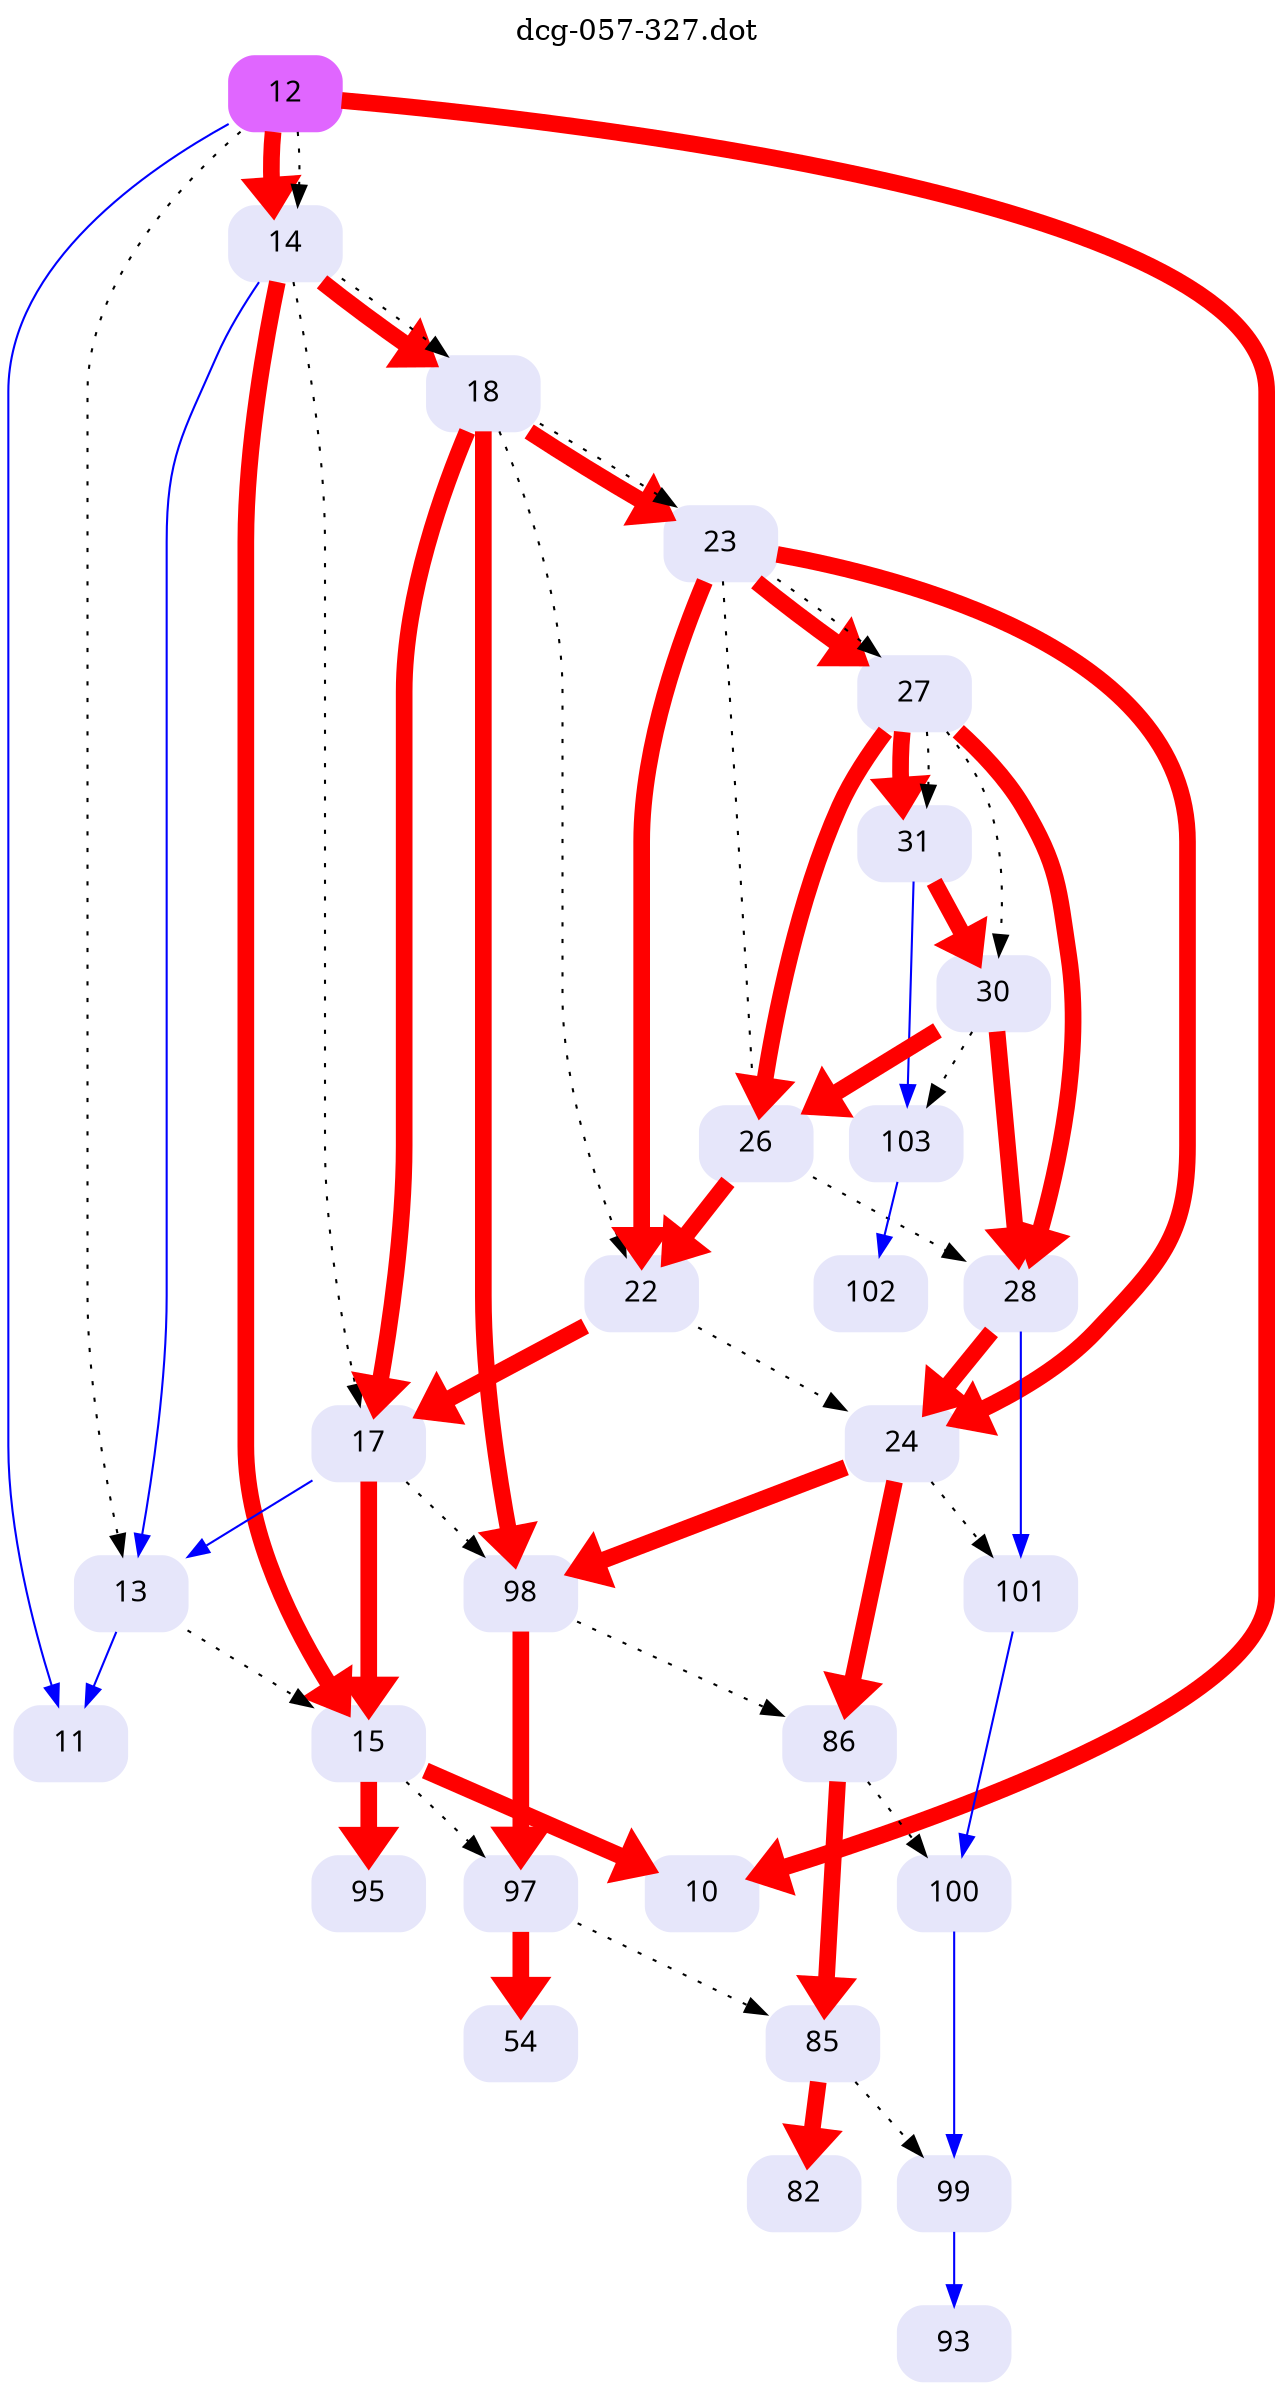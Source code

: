 digraph dcg_57 {
  labelloc="t";
  label="dcg-057-327.dot";
  node [fontname="sans-serif"];
  node [shape=box style="rounded,filled"];
  n12 [label="12" color=mediumorchid1];
  n12 -> n11 [color=blue penwidth=1];
  n12 -> n10 [color=red penwidth=8];
  n12 -> n14 [color=red penwidth=8];
  n12 -> n13 [style=dotted,label=""];
  n12 -> n14 [style=dotted,label=""];
  n14 [label="14" color=lavender];
  n14 -> n13 [color=blue penwidth=1];
  n14 -> n15 [color=red penwidth=8];
  n14 -> n18 [color=red penwidth=8];
  n14 -> n17 [style=dotted,label=""];
  n14 -> n18 [style=dotted,label=""];
  n18 [label="18" color=lavender];
  n18 -> n17 [color=red penwidth=8];
  n18 -> n98 [color=red penwidth=8];
  n18 -> n23 [color=red penwidth=8];
  n18 -> n22 [style=dotted,label=""];
  n18 -> n23 [style=dotted,label=""];
  n23 [label="23" color=lavender];
  n23 -> n22 [color=red penwidth=8];
  n23 -> n24 [color=red penwidth=8];
  n23 -> n27 [color=red penwidth=8];
  n23 -> n26 [style=dotted,label=""];
  n23 -> n27 [style=dotted,label=""];
  n27 [label="27" color=lavender];
  n27 -> n26 [color=red penwidth=8];
  n27 -> n28 [color=red penwidth=8];
  n27 -> n31 [color=red penwidth=8];
  n27 -> n30 [style=dotted,label=""];
  n27 -> n31 [style=dotted,label=""];
  n31 [label="31" color=lavender];
  n31 -> n30 [color=red penwidth=8];
  n31 -> n103 [color=blue penwidth=1];
  n103 [label="103" color=lavender];
  n103 -> n102 [color=blue penwidth=1];
  n102 [label="102" color=lavender];
  n30 [label="30" color=lavender];
  n30 -> n26 [color=red penwidth=8];
  n30 -> n28 [color=red penwidth=8];
  n30 -> n103 [style=dotted,label=""];
  n28 [label="28" color=lavender];
  n28 -> n24 [color=red penwidth=8];
  n28 -> n101 [color=blue penwidth=1];
  n101 [label="101" color=lavender];
  n101 -> n100 [color=blue penwidth=1];
  n100 [label="100" color=lavender];
  n100 -> n99 [color=blue penwidth=1];
  n99 [label="99" color=lavender];
  n99 -> n93 [color=blue penwidth=1];
  n93 [label="93" color=lavender];
  n24 [label="24" color=lavender];
  n24 -> n98 [color=red penwidth=8];
  n24 -> n86 [color=red penwidth=8];
  n24 -> n101 [style=dotted,label=""];
  n86 [label="86" color=lavender];
  n86 -> n85 [color=red penwidth=8];
  n86 -> n100 [style=dotted,label=""];
  n85 [label="85" color=lavender];
  n85 -> n82 [color=red penwidth=8];
  n85 -> n99 [style=dotted,label=""];
  n82 [label="82" color=lavender];
  n98 [label="98" color=lavender];
  n98 -> n97 [color=red penwidth=8];
  n98 -> n86 [style=dotted,label=""];
  n97 [label="97" color=lavender];
  n97 -> n54 [color=red penwidth=8];
  n97 -> n85 [style=dotted,label=""];
  n54 [label="54" color=lavender];
  n26 [label="26" color=lavender];
  n26 -> n22 [color=red penwidth=8];
  n26 -> n28 [style=dotted,label=""];
  n22 [label="22" color=lavender];
  n22 -> n17 [color=red penwidth=8];
  n22 -> n24 [style=dotted,label=""];
  n17 [label="17" color=lavender];
  n17 -> n13 [color=blue penwidth=1];
  n17 -> n15 [color=red penwidth=8];
  n17 -> n98 [style=dotted,label=""];
  n15 [label="15" color=lavender];
  n15 -> n10 [color=red penwidth=8];
  n15 -> n95 [color=red penwidth=8];
  n15 -> n97 [style=dotted,label=""];
  n95 [label="95" color=lavender];
  n10 [label="10" color=lavender];
  n13 [label="13" color=lavender];
  n13 -> n11 [color=blue penwidth=1];
  n13 -> n15 [style=dotted,label=""];
  n11 [label="11" color=lavender];
}
